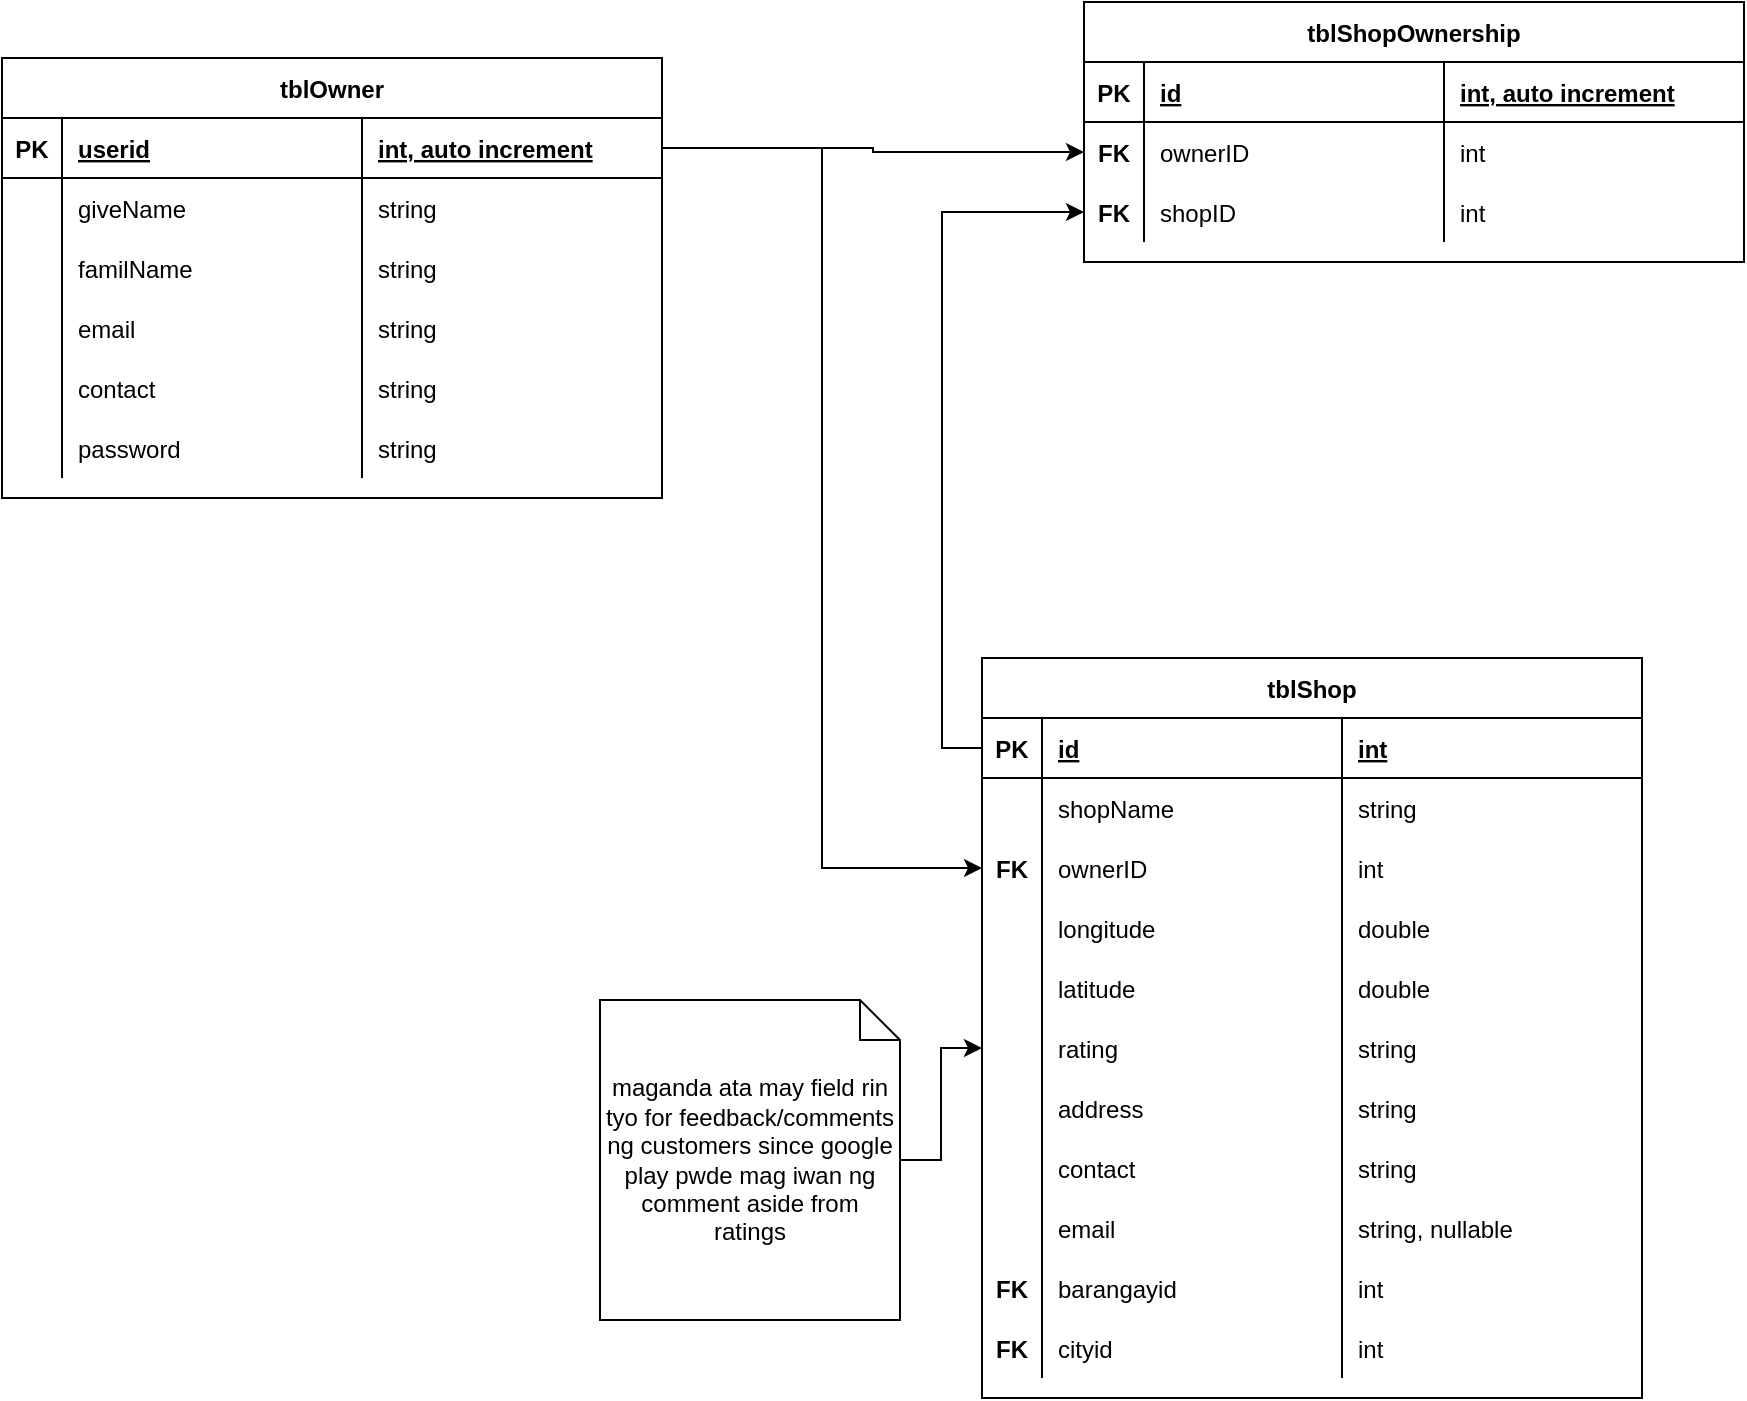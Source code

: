<mxfile version="15.5.2" type="github">
  <diagram id="D28bbQQ5G0SR2hDeYNH8" name="Page-1">
    <mxGraphModel dx="1447" dy="820" grid="0" gridSize="10" guides="1" tooltips="1" connect="1" arrows="1" fold="1" page="1" pageScale="1" pageWidth="1100" pageHeight="850" background="none" math="0" shadow="0">
      <root>
        <mxCell id="0" />
        <mxCell id="1" parent="0" />
        <mxCell id="7BTVLu-EwjG0xCljd36N-1" value="tblShop" style="shape=table;startSize=30;container=1;collapsible=1;childLayout=tableLayout;fixedRows=1;rowLines=0;fontStyle=1;align=center;resizeLast=1;strokeColor=default;" parent="1" vertex="1">
          <mxGeometry x="591" y="415" width="330" height="370" as="geometry" />
        </mxCell>
        <mxCell id="7BTVLu-EwjG0xCljd36N-2" value="" style="shape=partialRectangle;collapsible=0;dropTarget=0;pointerEvents=0;fillColor=none;top=0;left=0;bottom=1;right=0;points=[[0,0.5],[1,0.5]];portConstraint=eastwest;strokeColor=default;" parent="7BTVLu-EwjG0xCljd36N-1" vertex="1">
          <mxGeometry y="30" width="330" height="30" as="geometry" />
        </mxCell>
        <mxCell id="7BTVLu-EwjG0xCljd36N-3" value="PK" style="shape=partialRectangle;connectable=0;fillColor=none;top=0;left=0;bottom=0;right=0;fontStyle=1;overflow=hidden;strokeColor=default;" parent="7BTVLu-EwjG0xCljd36N-2" vertex="1">
          <mxGeometry width="30" height="30" as="geometry">
            <mxRectangle width="30" height="30" as="alternateBounds" />
          </mxGeometry>
        </mxCell>
        <mxCell id="7BTVLu-EwjG0xCljd36N-4" value="id" style="shape=partialRectangle;connectable=0;fillColor=none;top=0;left=0;bottom=0;right=0;align=left;spacingLeft=6;fontStyle=5;overflow=hidden;strokeColor=default;" parent="7BTVLu-EwjG0xCljd36N-2" vertex="1">
          <mxGeometry x="30" width="150" height="30" as="geometry">
            <mxRectangle width="150" height="30" as="alternateBounds" />
          </mxGeometry>
        </mxCell>
        <mxCell id="7BTVLu-EwjG0xCljd36N-24" value="int" style="shape=partialRectangle;connectable=0;fillColor=none;top=0;left=0;bottom=0;right=0;align=left;spacingLeft=6;fontStyle=5;overflow=hidden;strokeColor=default;" parent="7BTVLu-EwjG0xCljd36N-2" vertex="1">
          <mxGeometry x="180" width="150" height="30" as="geometry">
            <mxRectangle width="150" height="30" as="alternateBounds" />
          </mxGeometry>
        </mxCell>
        <mxCell id="7BTVLu-EwjG0xCljd36N-5" value="" style="shape=partialRectangle;collapsible=0;dropTarget=0;pointerEvents=0;fillColor=none;top=0;left=0;bottom=0;right=0;points=[[0,0.5],[1,0.5]];portConstraint=eastwest;strokeColor=default;" parent="7BTVLu-EwjG0xCljd36N-1" vertex="1">
          <mxGeometry y="60" width="330" height="30" as="geometry" />
        </mxCell>
        <mxCell id="7BTVLu-EwjG0xCljd36N-6" value="" style="shape=partialRectangle;connectable=0;fillColor=none;top=0;left=0;bottom=0;right=0;editable=1;overflow=hidden;strokeColor=default;" parent="7BTVLu-EwjG0xCljd36N-5" vertex="1">
          <mxGeometry width="30" height="30" as="geometry">
            <mxRectangle width="30" height="30" as="alternateBounds" />
          </mxGeometry>
        </mxCell>
        <mxCell id="7BTVLu-EwjG0xCljd36N-7" value="shopName" style="shape=partialRectangle;connectable=0;fillColor=none;top=0;left=0;bottom=0;right=0;align=left;spacingLeft=6;overflow=hidden;strokeColor=default;" parent="7BTVLu-EwjG0xCljd36N-5" vertex="1">
          <mxGeometry x="30" width="150" height="30" as="geometry">
            <mxRectangle width="150" height="30" as="alternateBounds" />
          </mxGeometry>
        </mxCell>
        <mxCell id="7BTVLu-EwjG0xCljd36N-25" value="string" style="shape=partialRectangle;connectable=0;fillColor=none;top=0;left=0;bottom=0;right=0;align=left;spacingLeft=6;overflow=hidden;strokeColor=default;" parent="7BTVLu-EwjG0xCljd36N-5" vertex="1">
          <mxGeometry x="180" width="150" height="30" as="geometry">
            <mxRectangle width="150" height="30" as="alternateBounds" />
          </mxGeometry>
        </mxCell>
        <mxCell id="lUtNzukNImfCyuSP4f5d-38" style="shape=partialRectangle;collapsible=0;dropTarget=0;pointerEvents=0;fillColor=none;top=0;left=0;bottom=0;right=0;points=[[0,0.5],[1,0.5]];portConstraint=eastwest;strokeColor=default;" vertex="1" parent="7BTVLu-EwjG0xCljd36N-1">
          <mxGeometry y="90" width="330" height="30" as="geometry" />
        </mxCell>
        <mxCell id="lUtNzukNImfCyuSP4f5d-39" value="FK" style="shape=partialRectangle;connectable=0;fillColor=none;top=0;left=0;bottom=0;right=0;editable=1;overflow=hidden;strokeColor=default;fontStyle=1" vertex="1" parent="lUtNzukNImfCyuSP4f5d-38">
          <mxGeometry width="30" height="30" as="geometry">
            <mxRectangle width="30" height="30" as="alternateBounds" />
          </mxGeometry>
        </mxCell>
        <mxCell id="lUtNzukNImfCyuSP4f5d-40" value="ownerID" style="shape=partialRectangle;connectable=0;fillColor=none;top=0;left=0;bottom=0;right=0;align=left;spacingLeft=6;overflow=hidden;strokeColor=default;" vertex="1" parent="lUtNzukNImfCyuSP4f5d-38">
          <mxGeometry x="30" width="150" height="30" as="geometry">
            <mxRectangle width="150" height="30" as="alternateBounds" />
          </mxGeometry>
        </mxCell>
        <mxCell id="lUtNzukNImfCyuSP4f5d-41" value="int" style="shape=partialRectangle;connectable=0;fillColor=none;top=0;left=0;bottom=0;right=0;align=left;spacingLeft=6;overflow=hidden;strokeColor=default;" vertex="1" parent="lUtNzukNImfCyuSP4f5d-38">
          <mxGeometry x="180" width="150" height="30" as="geometry">
            <mxRectangle width="150" height="30" as="alternateBounds" />
          </mxGeometry>
        </mxCell>
        <mxCell id="7BTVLu-EwjG0xCljd36N-11" value="" style="shape=partialRectangle;collapsible=0;dropTarget=0;pointerEvents=0;fillColor=none;top=0;left=0;bottom=0;right=0;points=[[0,0.5],[1,0.5]];portConstraint=eastwest;strokeColor=default;" parent="7BTVLu-EwjG0xCljd36N-1" vertex="1">
          <mxGeometry y="120" width="330" height="30" as="geometry" />
        </mxCell>
        <mxCell id="7BTVLu-EwjG0xCljd36N-12" value="" style="shape=partialRectangle;connectable=0;fillColor=none;top=0;left=0;bottom=0;right=0;editable=1;overflow=hidden;strokeColor=default;" parent="7BTVLu-EwjG0xCljd36N-11" vertex="1">
          <mxGeometry width="30" height="30" as="geometry">
            <mxRectangle width="30" height="30" as="alternateBounds" />
          </mxGeometry>
        </mxCell>
        <mxCell id="7BTVLu-EwjG0xCljd36N-13" value="longitude" style="shape=partialRectangle;connectable=0;fillColor=none;top=0;left=0;bottom=0;right=0;align=left;spacingLeft=6;overflow=hidden;strokeColor=default;" parent="7BTVLu-EwjG0xCljd36N-11" vertex="1">
          <mxGeometry x="30" width="150" height="30" as="geometry">
            <mxRectangle width="150" height="30" as="alternateBounds" />
          </mxGeometry>
        </mxCell>
        <mxCell id="7BTVLu-EwjG0xCljd36N-27" value="double" style="shape=partialRectangle;connectable=0;fillColor=none;top=0;left=0;bottom=0;right=0;align=left;spacingLeft=6;overflow=hidden;strokeColor=default;" parent="7BTVLu-EwjG0xCljd36N-11" vertex="1">
          <mxGeometry x="180" width="150" height="30" as="geometry">
            <mxRectangle width="150" height="30" as="alternateBounds" />
          </mxGeometry>
        </mxCell>
        <mxCell id="7BTVLu-EwjG0xCljd36N-28" style="shape=partialRectangle;collapsible=0;dropTarget=0;pointerEvents=0;fillColor=none;top=0;left=0;bottom=0;right=0;points=[[0,0.5],[1,0.5]];portConstraint=eastwest;strokeColor=default;" parent="7BTVLu-EwjG0xCljd36N-1" vertex="1">
          <mxGeometry y="150" width="330" height="30" as="geometry" />
        </mxCell>
        <mxCell id="7BTVLu-EwjG0xCljd36N-29" style="shape=partialRectangle;connectable=0;fillColor=none;top=0;left=0;bottom=0;right=0;editable=1;overflow=hidden;strokeColor=default;" parent="7BTVLu-EwjG0xCljd36N-28" vertex="1">
          <mxGeometry width="30" height="30" as="geometry">
            <mxRectangle width="30" height="30" as="alternateBounds" />
          </mxGeometry>
        </mxCell>
        <mxCell id="7BTVLu-EwjG0xCljd36N-30" value="latitude" style="shape=partialRectangle;connectable=0;fillColor=none;top=0;left=0;bottom=0;right=0;align=left;spacingLeft=6;overflow=hidden;strokeColor=default;" parent="7BTVLu-EwjG0xCljd36N-28" vertex="1">
          <mxGeometry x="30" width="150" height="30" as="geometry">
            <mxRectangle width="150" height="30" as="alternateBounds" />
          </mxGeometry>
        </mxCell>
        <mxCell id="7BTVLu-EwjG0xCljd36N-31" value="double" style="shape=partialRectangle;connectable=0;fillColor=none;top=0;left=0;bottom=0;right=0;align=left;spacingLeft=6;overflow=hidden;strokeColor=default;" parent="7BTVLu-EwjG0xCljd36N-28" vertex="1">
          <mxGeometry x="180" width="150" height="30" as="geometry">
            <mxRectangle width="150" height="30" as="alternateBounds" />
          </mxGeometry>
        </mxCell>
        <mxCell id="7BTVLu-EwjG0xCljd36N-32" style="shape=partialRectangle;collapsible=0;dropTarget=0;pointerEvents=0;fillColor=none;top=0;left=0;bottom=0;right=0;points=[[0,0.5],[1,0.5]];portConstraint=eastwest;strokeColor=default;" parent="7BTVLu-EwjG0xCljd36N-1" vertex="1">
          <mxGeometry y="180" width="330" height="30" as="geometry" />
        </mxCell>
        <mxCell id="7BTVLu-EwjG0xCljd36N-33" style="shape=partialRectangle;connectable=0;fillColor=none;top=0;left=0;bottom=0;right=0;editable=1;overflow=hidden;strokeColor=default;" parent="7BTVLu-EwjG0xCljd36N-32" vertex="1">
          <mxGeometry width="30" height="30" as="geometry">
            <mxRectangle width="30" height="30" as="alternateBounds" />
          </mxGeometry>
        </mxCell>
        <mxCell id="7BTVLu-EwjG0xCljd36N-34" value="rating" style="shape=partialRectangle;connectable=0;fillColor=none;top=0;left=0;bottom=0;right=0;align=left;spacingLeft=6;overflow=hidden;labelBackgroundColor=none;strokeColor=default;" parent="7BTVLu-EwjG0xCljd36N-32" vertex="1">
          <mxGeometry x="30" width="150" height="30" as="geometry">
            <mxRectangle width="150" height="30" as="alternateBounds" />
          </mxGeometry>
        </mxCell>
        <mxCell id="7BTVLu-EwjG0xCljd36N-35" value="string" style="shape=partialRectangle;connectable=0;fillColor=none;top=0;left=0;bottom=0;right=0;align=left;spacingLeft=6;overflow=hidden;labelBackgroundColor=none;strokeColor=default;" parent="7BTVLu-EwjG0xCljd36N-32" vertex="1">
          <mxGeometry x="180" width="150" height="30" as="geometry">
            <mxRectangle width="150" height="30" as="alternateBounds" />
          </mxGeometry>
        </mxCell>
        <mxCell id="7BTVLu-EwjG0xCljd36N-38" style="shape=partialRectangle;collapsible=0;dropTarget=0;pointerEvents=0;fillColor=none;top=0;left=0;bottom=0;right=0;points=[[0,0.5],[1,0.5]];portConstraint=eastwest;strokeColor=default;" parent="7BTVLu-EwjG0xCljd36N-1" vertex="1">
          <mxGeometry y="210" width="330" height="30" as="geometry" />
        </mxCell>
        <mxCell id="7BTVLu-EwjG0xCljd36N-39" value="" style="shape=partialRectangle;connectable=0;fillColor=none;top=0;left=0;bottom=0;right=0;editable=1;overflow=hidden;strokeColor=default;" parent="7BTVLu-EwjG0xCljd36N-38" vertex="1">
          <mxGeometry width="30" height="30" as="geometry">
            <mxRectangle width="30" height="30" as="alternateBounds" />
          </mxGeometry>
        </mxCell>
        <mxCell id="7BTVLu-EwjG0xCljd36N-40" value="address" style="shape=partialRectangle;connectable=0;fillColor=none;top=0;left=0;bottom=0;right=0;align=left;spacingLeft=6;overflow=hidden;strokeColor=default;" parent="7BTVLu-EwjG0xCljd36N-38" vertex="1">
          <mxGeometry x="30" width="150" height="30" as="geometry">
            <mxRectangle width="150" height="30" as="alternateBounds" />
          </mxGeometry>
        </mxCell>
        <mxCell id="7BTVLu-EwjG0xCljd36N-41" value="string" style="shape=partialRectangle;connectable=0;fillColor=none;top=0;left=0;bottom=0;right=0;align=left;spacingLeft=6;overflow=hidden;strokeColor=default;" parent="7BTVLu-EwjG0xCljd36N-38" vertex="1">
          <mxGeometry x="180" width="150" height="30" as="geometry">
            <mxRectangle width="150" height="30" as="alternateBounds" />
          </mxGeometry>
        </mxCell>
        <mxCell id="7BTVLu-EwjG0xCljd36N-42" style="shape=partialRectangle;collapsible=0;dropTarget=0;pointerEvents=0;fillColor=none;top=0;left=0;bottom=0;right=0;points=[[0,0.5],[1,0.5]];portConstraint=eastwest;strokeColor=default;" parent="7BTVLu-EwjG0xCljd36N-1" vertex="1">
          <mxGeometry y="240" width="330" height="30" as="geometry" />
        </mxCell>
        <mxCell id="7BTVLu-EwjG0xCljd36N-43" style="shape=partialRectangle;connectable=0;fillColor=none;top=0;left=0;bottom=0;right=0;editable=1;overflow=hidden;strokeColor=default;" parent="7BTVLu-EwjG0xCljd36N-42" vertex="1">
          <mxGeometry width="30" height="30" as="geometry">
            <mxRectangle width="30" height="30" as="alternateBounds" />
          </mxGeometry>
        </mxCell>
        <mxCell id="7BTVLu-EwjG0xCljd36N-44" value="contact" style="shape=partialRectangle;connectable=0;fillColor=none;top=0;left=0;bottom=0;right=0;align=left;spacingLeft=6;overflow=hidden;strokeColor=default;" parent="7BTVLu-EwjG0xCljd36N-42" vertex="1">
          <mxGeometry x="30" width="150" height="30" as="geometry">
            <mxRectangle width="150" height="30" as="alternateBounds" />
          </mxGeometry>
        </mxCell>
        <mxCell id="7BTVLu-EwjG0xCljd36N-45" value="string" style="shape=partialRectangle;connectable=0;fillColor=none;top=0;left=0;bottom=0;right=0;align=left;spacingLeft=6;overflow=hidden;strokeColor=default;" parent="7BTVLu-EwjG0xCljd36N-42" vertex="1">
          <mxGeometry x="180" width="150" height="30" as="geometry">
            <mxRectangle width="150" height="30" as="alternateBounds" />
          </mxGeometry>
        </mxCell>
        <mxCell id="7BTVLu-EwjG0xCljd36N-46" style="shape=partialRectangle;collapsible=0;dropTarget=0;pointerEvents=0;fillColor=none;top=0;left=0;bottom=0;right=0;points=[[0,0.5],[1,0.5]];portConstraint=eastwest;strokeColor=default;" parent="7BTVLu-EwjG0xCljd36N-1" vertex="1">
          <mxGeometry y="270" width="330" height="30" as="geometry" />
        </mxCell>
        <mxCell id="7BTVLu-EwjG0xCljd36N-47" style="shape=partialRectangle;connectable=0;fillColor=none;top=0;left=0;bottom=0;right=0;editable=1;overflow=hidden;strokeColor=default;" parent="7BTVLu-EwjG0xCljd36N-46" vertex="1">
          <mxGeometry width="30" height="30" as="geometry">
            <mxRectangle width="30" height="30" as="alternateBounds" />
          </mxGeometry>
        </mxCell>
        <mxCell id="7BTVLu-EwjG0xCljd36N-48" value="email" style="shape=partialRectangle;connectable=0;fillColor=none;top=0;left=0;bottom=0;right=0;align=left;spacingLeft=6;overflow=hidden;strokeColor=default;" parent="7BTVLu-EwjG0xCljd36N-46" vertex="1">
          <mxGeometry x="30" width="150" height="30" as="geometry">
            <mxRectangle width="150" height="30" as="alternateBounds" />
          </mxGeometry>
        </mxCell>
        <mxCell id="7BTVLu-EwjG0xCljd36N-49" value="string, nullable" style="shape=partialRectangle;connectable=0;fillColor=none;top=0;left=0;bottom=0;right=0;align=left;spacingLeft=6;overflow=hidden;strokeColor=default;" parent="7BTVLu-EwjG0xCljd36N-46" vertex="1">
          <mxGeometry x="180" width="150" height="30" as="geometry">
            <mxRectangle width="150" height="30" as="alternateBounds" />
          </mxGeometry>
        </mxCell>
        <mxCell id="7BTVLu-EwjG0xCljd36N-50" style="shape=partialRectangle;collapsible=0;dropTarget=0;pointerEvents=0;fillColor=none;top=0;left=0;bottom=0;right=0;points=[[0,0.5],[1,0.5]];portConstraint=eastwest;strokeColor=default;" parent="7BTVLu-EwjG0xCljd36N-1" vertex="1">
          <mxGeometry y="300" width="330" height="30" as="geometry" />
        </mxCell>
        <mxCell id="7BTVLu-EwjG0xCljd36N-51" value="FK" style="shape=partialRectangle;connectable=0;fillColor=none;top=0;left=0;bottom=0;right=0;editable=1;overflow=hidden;fontStyle=1;strokeColor=default;" parent="7BTVLu-EwjG0xCljd36N-50" vertex="1">
          <mxGeometry width="30" height="30" as="geometry">
            <mxRectangle width="30" height="30" as="alternateBounds" />
          </mxGeometry>
        </mxCell>
        <mxCell id="7BTVLu-EwjG0xCljd36N-52" value="barangayid" style="shape=partialRectangle;connectable=0;fillColor=none;top=0;left=0;bottom=0;right=0;align=left;spacingLeft=6;overflow=hidden;strokeColor=default;" parent="7BTVLu-EwjG0xCljd36N-50" vertex="1">
          <mxGeometry x="30" width="150" height="30" as="geometry">
            <mxRectangle width="150" height="30" as="alternateBounds" />
          </mxGeometry>
        </mxCell>
        <mxCell id="7BTVLu-EwjG0xCljd36N-53" value="int" style="shape=partialRectangle;connectable=0;fillColor=none;top=0;left=0;bottom=0;right=0;align=left;spacingLeft=6;overflow=hidden;strokeColor=default;" parent="7BTVLu-EwjG0xCljd36N-50" vertex="1">
          <mxGeometry x="180" width="150" height="30" as="geometry">
            <mxRectangle width="150" height="30" as="alternateBounds" />
          </mxGeometry>
        </mxCell>
        <mxCell id="7BTVLu-EwjG0xCljd36N-54" style="shape=partialRectangle;collapsible=0;dropTarget=0;pointerEvents=0;fillColor=none;top=0;left=0;bottom=0;right=0;points=[[0,0.5],[1,0.5]];portConstraint=eastwest;strokeColor=default;" parent="7BTVLu-EwjG0xCljd36N-1" vertex="1">
          <mxGeometry y="330" width="330" height="30" as="geometry" />
        </mxCell>
        <mxCell id="7BTVLu-EwjG0xCljd36N-55" value="FK" style="shape=partialRectangle;connectable=0;fillColor=none;top=0;left=0;bottom=0;right=0;editable=1;overflow=hidden;fontStyle=1;strokeColor=default;" parent="7BTVLu-EwjG0xCljd36N-54" vertex="1">
          <mxGeometry width="30" height="30" as="geometry">
            <mxRectangle width="30" height="30" as="alternateBounds" />
          </mxGeometry>
        </mxCell>
        <mxCell id="7BTVLu-EwjG0xCljd36N-56" value="cityid" style="shape=partialRectangle;connectable=0;fillColor=none;top=0;left=0;bottom=0;right=0;align=left;spacingLeft=6;overflow=hidden;strokeColor=default;" parent="7BTVLu-EwjG0xCljd36N-54" vertex="1">
          <mxGeometry x="30" width="150" height="30" as="geometry">
            <mxRectangle width="150" height="30" as="alternateBounds" />
          </mxGeometry>
        </mxCell>
        <mxCell id="7BTVLu-EwjG0xCljd36N-57" value="int" style="shape=partialRectangle;connectable=0;fillColor=none;top=0;left=0;bottom=0;right=0;align=left;spacingLeft=6;overflow=hidden;strokeColor=default;" parent="7BTVLu-EwjG0xCljd36N-54" vertex="1">
          <mxGeometry x="180" width="150" height="30" as="geometry">
            <mxRectangle width="150" height="30" as="alternateBounds" />
          </mxGeometry>
        </mxCell>
        <mxCell id="7BTVLu-EwjG0xCljd36N-37" style="edgeStyle=orthogonalEdgeStyle;rounded=0;orthogonalLoop=1;jettySize=auto;html=1;strokeColor=default;" parent="1" source="7BTVLu-EwjG0xCljd36N-36" target="7BTVLu-EwjG0xCljd36N-32" edge="1">
          <mxGeometry relative="1" as="geometry" />
        </mxCell>
        <mxCell id="7BTVLu-EwjG0xCljd36N-36" value="&lt;span&gt;maganda ata may field rin tyo for feedback/comments ng customers since google play pwde mag iwan ng comment aside from ratings&lt;/span&gt;" style="shape=note;size=20;whiteSpace=wrap;html=1;strokeColor=default;" parent="1" vertex="1">
          <mxGeometry x="400" y="586" width="150" height="160" as="geometry" />
        </mxCell>
        <mxCell id="7BTVLu-EwjG0xCljd36N-72" value="tblOwner" style="shape=table;startSize=30;container=1;collapsible=1;childLayout=tableLayout;fixedRows=1;rowLines=0;fontStyle=1;align=center;resizeLast=1;labelBackgroundColor=none;fillColor=default;strokeColor=default;" parent="1" vertex="1">
          <mxGeometry x="101" y="115" width="330" height="220" as="geometry">
            <mxRectangle x="39" y="500" width="79" height="30" as="alternateBounds" />
          </mxGeometry>
        </mxCell>
        <mxCell id="7BTVLu-EwjG0xCljd36N-73" value="" style="shape=partialRectangle;collapsible=0;dropTarget=0;pointerEvents=0;fillColor=none;top=0;left=0;bottom=1;right=0;points=[[0,0.5],[1,0.5]];portConstraint=eastwest;labelBackgroundColor=none;strokeColor=default;" parent="7BTVLu-EwjG0xCljd36N-72" vertex="1">
          <mxGeometry y="30" width="330" height="30" as="geometry" />
        </mxCell>
        <mxCell id="7BTVLu-EwjG0xCljd36N-74" value="PK" style="shape=partialRectangle;connectable=0;fillColor=none;top=0;left=0;bottom=0;right=0;fontStyle=1;overflow=hidden;labelBackgroundColor=none;strokeColor=default;" parent="7BTVLu-EwjG0xCljd36N-73" vertex="1">
          <mxGeometry width="30" height="30" as="geometry">
            <mxRectangle width="30" height="30" as="alternateBounds" />
          </mxGeometry>
        </mxCell>
        <mxCell id="7BTVLu-EwjG0xCljd36N-75" value="userid" style="shape=partialRectangle;connectable=0;fillColor=none;top=0;left=0;bottom=0;right=0;align=left;spacingLeft=6;fontStyle=5;overflow=hidden;labelBackgroundColor=none;strokeColor=default;" parent="7BTVLu-EwjG0xCljd36N-73" vertex="1">
          <mxGeometry x="30" width="150" height="30" as="geometry">
            <mxRectangle width="150" height="30" as="alternateBounds" />
          </mxGeometry>
        </mxCell>
        <mxCell id="7BTVLu-EwjG0xCljd36N-86" value="int, auto increment" style="shape=partialRectangle;connectable=0;fillColor=none;top=0;left=0;bottom=0;right=0;align=left;spacingLeft=6;fontStyle=5;overflow=hidden;labelBackgroundColor=none;strokeColor=default;" parent="7BTVLu-EwjG0xCljd36N-73" vertex="1">
          <mxGeometry x="180" width="150" height="30" as="geometry">
            <mxRectangle width="150" height="30" as="alternateBounds" />
          </mxGeometry>
        </mxCell>
        <mxCell id="7BTVLu-EwjG0xCljd36N-76" value="" style="shape=partialRectangle;collapsible=0;dropTarget=0;pointerEvents=0;fillColor=none;top=0;left=0;bottom=0;right=0;points=[[0,0.5],[1,0.5]];portConstraint=eastwest;labelBackgroundColor=none;strokeColor=default;" parent="7BTVLu-EwjG0xCljd36N-72" vertex="1">
          <mxGeometry y="60" width="330" height="30" as="geometry" />
        </mxCell>
        <mxCell id="7BTVLu-EwjG0xCljd36N-77" value="" style="shape=partialRectangle;connectable=0;fillColor=none;top=0;left=0;bottom=0;right=0;editable=1;overflow=hidden;labelBackgroundColor=none;strokeColor=default;" parent="7BTVLu-EwjG0xCljd36N-76" vertex="1">
          <mxGeometry width="30" height="30" as="geometry">
            <mxRectangle width="30" height="30" as="alternateBounds" />
          </mxGeometry>
        </mxCell>
        <mxCell id="7BTVLu-EwjG0xCljd36N-78" value="giveName" style="shape=partialRectangle;connectable=0;fillColor=none;top=0;left=0;bottom=0;right=0;align=left;spacingLeft=6;overflow=hidden;labelBackgroundColor=none;strokeColor=default;" parent="7BTVLu-EwjG0xCljd36N-76" vertex="1">
          <mxGeometry x="30" width="150" height="30" as="geometry">
            <mxRectangle width="150" height="30" as="alternateBounds" />
          </mxGeometry>
        </mxCell>
        <mxCell id="7BTVLu-EwjG0xCljd36N-87" value="string" style="shape=partialRectangle;connectable=0;fillColor=none;top=0;left=0;bottom=0;right=0;align=left;spacingLeft=6;overflow=hidden;labelBackgroundColor=none;strokeColor=default;" parent="7BTVLu-EwjG0xCljd36N-76" vertex="1">
          <mxGeometry x="180" width="150" height="30" as="geometry">
            <mxRectangle width="150" height="30" as="alternateBounds" />
          </mxGeometry>
        </mxCell>
        <mxCell id="7BTVLu-EwjG0xCljd36N-79" value="" style="shape=partialRectangle;collapsible=0;dropTarget=0;pointerEvents=0;fillColor=none;top=0;left=0;bottom=0;right=0;points=[[0,0.5],[1,0.5]];portConstraint=eastwest;labelBackgroundColor=none;strokeColor=default;" parent="7BTVLu-EwjG0xCljd36N-72" vertex="1">
          <mxGeometry y="90" width="330" height="30" as="geometry" />
        </mxCell>
        <mxCell id="7BTVLu-EwjG0xCljd36N-80" value="" style="shape=partialRectangle;connectable=0;fillColor=none;top=0;left=0;bottom=0;right=0;editable=1;overflow=hidden;labelBackgroundColor=none;strokeColor=default;" parent="7BTVLu-EwjG0xCljd36N-79" vertex="1">
          <mxGeometry width="30" height="30" as="geometry">
            <mxRectangle width="30" height="30" as="alternateBounds" />
          </mxGeometry>
        </mxCell>
        <mxCell id="7BTVLu-EwjG0xCljd36N-81" value="familName" style="shape=partialRectangle;connectable=0;fillColor=none;top=0;left=0;bottom=0;right=0;align=left;spacingLeft=6;overflow=hidden;labelBackgroundColor=none;strokeColor=default;" parent="7BTVLu-EwjG0xCljd36N-79" vertex="1">
          <mxGeometry x="30" width="150" height="30" as="geometry">
            <mxRectangle width="150" height="30" as="alternateBounds" />
          </mxGeometry>
        </mxCell>
        <mxCell id="7BTVLu-EwjG0xCljd36N-88" value="string" style="shape=partialRectangle;connectable=0;fillColor=none;top=0;left=0;bottom=0;right=0;align=left;spacingLeft=6;overflow=hidden;labelBackgroundColor=none;strokeColor=default;" parent="7BTVLu-EwjG0xCljd36N-79" vertex="1">
          <mxGeometry x="180" width="150" height="30" as="geometry">
            <mxRectangle width="150" height="30" as="alternateBounds" />
          </mxGeometry>
        </mxCell>
        <mxCell id="7BTVLu-EwjG0xCljd36N-82" value="" style="shape=partialRectangle;collapsible=0;dropTarget=0;pointerEvents=0;fillColor=none;top=0;left=0;bottom=0;right=0;points=[[0,0.5],[1,0.5]];portConstraint=eastwest;labelBackgroundColor=none;strokeColor=default;" parent="7BTVLu-EwjG0xCljd36N-72" vertex="1">
          <mxGeometry y="120" width="330" height="30" as="geometry" />
        </mxCell>
        <mxCell id="7BTVLu-EwjG0xCljd36N-83" value="" style="shape=partialRectangle;connectable=0;fillColor=none;top=0;left=0;bottom=0;right=0;editable=1;overflow=hidden;labelBackgroundColor=none;strokeColor=default;" parent="7BTVLu-EwjG0xCljd36N-82" vertex="1">
          <mxGeometry width="30" height="30" as="geometry">
            <mxRectangle width="30" height="30" as="alternateBounds" />
          </mxGeometry>
        </mxCell>
        <mxCell id="7BTVLu-EwjG0xCljd36N-84" value="email" style="shape=partialRectangle;connectable=0;fillColor=none;top=0;left=0;bottom=0;right=0;align=left;spacingLeft=6;overflow=hidden;labelBackgroundColor=none;strokeColor=default;" parent="7BTVLu-EwjG0xCljd36N-82" vertex="1">
          <mxGeometry x="30" width="150" height="30" as="geometry">
            <mxRectangle width="150" height="30" as="alternateBounds" />
          </mxGeometry>
        </mxCell>
        <mxCell id="7BTVLu-EwjG0xCljd36N-89" value="string" style="shape=partialRectangle;connectable=0;fillColor=none;top=0;left=0;bottom=0;right=0;align=left;spacingLeft=6;overflow=hidden;labelBackgroundColor=none;strokeColor=default;" parent="7BTVLu-EwjG0xCljd36N-82" vertex="1">
          <mxGeometry x="180" width="150" height="30" as="geometry">
            <mxRectangle width="150" height="30" as="alternateBounds" />
          </mxGeometry>
        </mxCell>
        <mxCell id="nC-oUk_ZlEmWOEXdLKIX-1" style="shape=partialRectangle;collapsible=0;dropTarget=0;pointerEvents=0;fillColor=none;top=0;left=0;bottom=0;right=0;points=[[0,0.5],[1,0.5]];portConstraint=eastwest;labelBackgroundColor=none;strokeColor=default;" parent="7BTVLu-EwjG0xCljd36N-72" vertex="1">
          <mxGeometry y="150" width="330" height="30" as="geometry" />
        </mxCell>
        <mxCell id="nC-oUk_ZlEmWOEXdLKIX-2" style="shape=partialRectangle;connectable=0;fillColor=none;top=0;left=0;bottom=0;right=0;editable=1;overflow=hidden;labelBackgroundColor=none;strokeColor=default;" parent="nC-oUk_ZlEmWOEXdLKIX-1" vertex="1">
          <mxGeometry width="30" height="30" as="geometry">
            <mxRectangle width="30" height="30" as="alternateBounds" />
          </mxGeometry>
        </mxCell>
        <mxCell id="nC-oUk_ZlEmWOEXdLKIX-3" value="contact" style="shape=partialRectangle;connectable=0;fillColor=none;top=0;left=0;bottom=0;right=0;align=left;spacingLeft=6;overflow=hidden;labelBackgroundColor=none;strokeColor=default;" parent="nC-oUk_ZlEmWOEXdLKIX-1" vertex="1">
          <mxGeometry x="30" width="150" height="30" as="geometry">
            <mxRectangle width="150" height="30" as="alternateBounds" />
          </mxGeometry>
        </mxCell>
        <mxCell id="nC-oUk_ZlEmWOEXdLKIX-4" value="string" style="shape=partialRectangle;connectable=0;fillColor=none;top=0;left=0;bottom=0;right=0;align=left;spacingLeft=6;overflow=hidden;labelBackgroundColor=none;strokeColor=default;" parent="nC-oUk_ZlEmWOEXdLKIX-1" vertex="1">
          <mxGeometry x="180" width="150" height="30" as="geometry">
            <mxRectangle width="150" height="30" as="alternateBounds" />
          </mxGeometry>
        </mxCell>
        <mxCell id="nC-oUk_ZlEmWOEXdLKIX-5" style="shape=partialRectangle;collapsible=0;dropTarget=0;pointerEvents=0;fillColor=none;top=0;left=0;bottom=0;right=0;points=[[0,0.5],[1,0.5]];portConstraint=eastwest;labelBackgroundColor=none;strokeColor=default;" parent="7BTVLu-EwjG0xCljd36N-72" vertex="1">
          <mxGeometry y="180" width="330" height="30" as="geometry" />
        </mxCell>
        <mxCell id="nC-oUk_ZlEmWOEXdLKIX-6" style="shape=partialRectangle;connectable=0;fillColor=none;top=0;left=0;bottom=0;right=0;editable=1;overflow=hidden;labelBackgroundColor=none;strokeColor=default;" parent="nC-oUk_ZlEmWOEXdLKIX-5" vertex="1">
          <mxGeometry width="30" height="30" as="geometry">
            <mxRectangle width="30" height="30" as="alternateBounds" />
          </mxGeometry>
        </mxCell>
        <mxCell id="nC-oUk_ZlEmWOEXdLKIX-7" value="password" style="shape=partialRectangle;connectable=0;fillColor=none;top=0;left=0;bottom=0;right=0;align=left;spacingLeft=6;overflow=hidden;labelBackgroundColor=none;strokeColor=default;" parent="nC-oUk_ZlEmWOEXdLKIX-5" vertex="1">
          <mxGeometry x="30" width="150" height="30" as="geometry">
            <mxRectangle width="150" height="30" as="alternateBounds" />
          </mxGeometry>
        </mxCell>
        <mxCell id="nC-oUk_ZlEmWOEXdLKIX-8" value="string" style="shape=partialRectangle;connectable=0;fillColor=none;top=0;left=0;bottom=0;right=0;align=left;spacingLeft=6;overflow=hidden;labelBackgroundColor=none;strokeColor=default;" parent="nC-oUk_ZlEmWOEXdLKIX-5" vertex="1">
          <mxGeometry x="180" width="150" height="30" as="geometry">
            <mxRectangle width="150" height="30" as="alternateBounds" />
          </mxGeometry>
        </mxCell>
        <mxCell id="7BTVLu-EwjG0xCljd36N-85" style="edgeStyle=orthogonalEdgeStyle;rounded=0;orthogonalLoop=1;jettySize=auto;html=1;strokeColor=default;" parent="1" source="7BTVLu-EwjG0xCljd36N-73" target="7BTVLu-EwjG0xCljd36N-8" edge="1">
          <mxGeometry relative="1" as="geometry" />
        </mxCell>
        <mxCell id="lUtNzukNImfCyuSP4f5d-14" value="tblShopOwnership" style="shape=table;startSize=30;container=1;collapsible=1;childLayout=tableLayout;fixedRows=1;rowLines=0;fontStyle=1;align=center;resizeLast=1;" vertex="1" parent="1">
          <mxGeometry x="642" y="87" width="330" height="130" as="geometry" />
        </mxCell>
        <mxCell id="lUtNzukNImfCyuSP4f5d-15" value="" style="shape=partialRectangle;collapsible=0;dropTarget=0;pointerEvents=0;fillColor=none;top=0;left=0;bottom=1;right=0;points=[[0,0.5],[1,0.5]];portConstraint=eastwest;" vertex="1" parent="lUtNzukNImfCyuSP4f5d-14">
          <mxGeometry y="30" width="330" height="30" as="geometry" />
        </mxCell>
        <mxCell id="lUtNzukNImfCyuSP4f5d-16" value="PK" style="shape=partialRectangle;connectable=0;fillColor=none;top=0;left=0;bottom=0;right=0;fontStyle=1;overflow=hidden;" vertex="1" parent="lUtNzukNImfCyuSP4f5d-15">
          <mxGeometry width="30" height="30" as="geometry">
            <mxRectangle width="30" height="30" as="alternateBounds" />
          </mxGeometry>
        </mxCell>
        <mxCell id="lUtNzukNImfCyuSP4f5d-17" value="id" style="shape=partialRectangle;connectable=0;fillColor=none;top=0;left=0;bottom=0;right=0;align=left;spacingLeft=6;fontStyle=5;overflow=hidden;" vertex="1" parent="lUtNzukNImfCyuSP4f5d-15">
          <mxGeometry x="30" width="150" height="30" as="geometry">
            <mxRectangle width="150" height="30" as="alternateBounds" />
          </mxGeometry>
        </mxCell>
        <mxCell id="lUtNzukNImfCyuSP4f5d-27" value="int, auto increment" style="shape=partialRectangle;connectable=0;fillColor=none;top=0;left=0;bottom=0;right=0;align=left;spacingLeft=6;fontStyle=5;overflow=hidden;" vertex="1" parent="lUtNzukNImfCyuSP4f5d-15">
          <mxGeometry x="180" width="150" height="30" as="geometry">
            <mxRectangle width="150" height="30" as="alternateBounds" />
          </mxGeometry>
        </mxCell>
        <mxCell id="lUtNzukNImfCyuSP4f5d-18" value="" style="shape=partialRectangle;collapsible=0;dropTarget=0;pointerEvents=0;fillColor=none;top=0;left=0;bottom=0;right=0;points=[[0,0.5],[1,0.5]];portConstraint=eastwest;" vertex="1" parent="lUtNzukNImfCyuSP4f5d-14">
          <mxGeometry y="60" width="330" height="30" as="geometry" />
        </mxCell>
        <mxCell id="lUtNzukNImfCyuSP4f5d-19" value="FK" style="shape=partialRectangle;connectable=0;fillColor=none;top=0;left=0;bottom=0;right=0;editable=1;overflow=hidden;fontStyle=1" vertex="1" parent="lUtNzukNImfCyuSP4f5d-18">
          <mxGeometry width="30" height="30" as="geometry">
            <mxRectangle width="30" height="30" as="alternateBounds" />
          </mxGeometry>
        </mxCell>
        <mxCell id="lUtNzukNImfCyuSP4f5d-20" value="ownerID" style="shape=partialRectangle;connectable=0;fillColor=none;top=0;left=0;bottom=0;right=0;align=left;spacingLeft=6;overflow=hidden;" vertex="1" parent="lUtNzukNImfCyuSP4f5d-18">
          <mxGeometry x="30" width="150" height="30" as="geometry">
            <mxRectangle width="150" height="30" as="alternateBounds" />
          </mxGeometry>
        </mxCell>
        <mxCell id="lUtNzukNImfCyuSP4f5d-28" value="int" style="shape=partialRectangle;connectable=0;fillColor=none;top=0;left=0;bottom=0;right=0;align=left;spacingLeft=6;overflow=hidden;" vertex="1" parent="lUtNzukNImfCyuSP4f5d-18">
          <mxGeometry x="180" width="150" height="30" as="geometry">
            <mxRectangle width="150" height="30" as="alternateBounds" />
          </mxGeometry>
        </mxCell>
        <mxCell id="lUtNzukNImfCyuSP4f5d-21" value="" style="shape=partialRectangle;collapsible=0;dropTarget=0;pointerEvents=0;fillColor=none;top=0;left=0;bottom=0;right=0;points=[[0,0.5],[1,0.5]];portConstraint=eastwest;" vertex="1" parent="lUtNzukNImfCyuSP4f5d-14">
          <mxGeometry y="90" width="330" height="30" as="geometry" />
        </mxCell>
        <mxCell id="lUtNzukNImfCyuSP4f5d-22" value="FK" style="shape=partialRectangle;connectable=0;fillColor=none;top=0;left=0;bottom=0;right=0;editable=1;overflow=hidden;fontStyle=1" vertex="1" parent="lUtNzukNImfCyuSP4f5d-21">
          <mxGeometry width="30" height="30" as="geometry">
            <mxRectangle width="30" height="30" as="alternateBounds" />
          </mxGeometry>
        </mxCell>
        <mxCell id="lUtNzukNImfCyuSP4f5d-23" value="shopID" style="shape=partialRectangle;connectable=0;fillColor=none;top=0;left=0;bottom=0;right=0;align=left;spacingLeft=6;overflow=hidden;" vertex="1" parent="lUtNzukNImfCyuSP4f5d-21">
          <mxGeometry x="30" width="150" height="30" as="geometry">
            <mxRectangle width="150" height="30" as="alternateBounds" />
          </mxGeometry>
        </mxCell>
        <mxCell id="lUtNzukNImfCyuSP4f5d-29" value="int" style="shape=partialRectangle;connectable=0;fillColor=none;top=0;left=0;bottom=0;right=0;align=left;spacingLeft=6;overflow=hidden;" vertex="1" parent="lUtNzukNImfCyuSP4f5d-21">
          <mxGeometry x="180" width="150" height="30" as="geometry">
            <mxRectangle width="150" height="30" as="alternateBounds" />
          </mxGeometry>
        </mxCell>
        <mxCell id="lUtNzukNImfCyuSP4f5d-31" style="edgeStyle=orthogonalEdgeStyle;rounded=0;orthogonalLoop=1;jettySize=auto;html=1;" edge="1" parent="1" source="7BTVLu-EwjG0xCljd36N-73" target="lUtNzukNImfCyuSP4f5d-18">
          <mxGeometry relative="1" as="geometry" />
        </mxCell>
        <mxCell id="lUtNzukNImfCyuSP4f5d-33" style="edgeStyle=orthogonalEdgeStyle;rounded=0;orthogonalLoop=1;jettySize=auto;html=1;" edge="1" parent="1" source="7BTVLu-EwjG0xCljd36N-2" target="lUtNzukNImfCyuSP4f5d-21">
          <mxGeometry relative="1" as="geometry">
            <Array as="points">
              <mxPoint x="571" y="460" />
              <mxPoint x="571" y="192" />
            </Array>
          </mxGeometry>
        </mxCell>
        <mxCell id="lUtNzukNImfCyuSP4f5d-42" style="edgeStyle=orthogonalEdgeStyle;rounded=0;orthogonalLoop=1;jettySize=auto;html=1;" edge="1" parent="1" source="7BTVLu-EwjG0xCljd36N-73" target="lUtNzukNImfCyuSP4f5d-38">
          <mxGeometry relative="1" as="geometry" />
        </mxCell>
      </root>
    </mxGraphModel>
  </diagram>
</mxfile>
